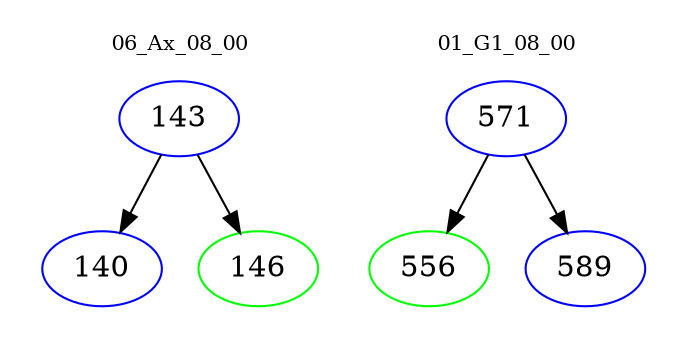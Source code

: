 digraph{
subgraph cluster_0 {
color = white
label = "06_Ax_08_00";
fontsize=10;
T0_143 [label="143", color="blue"]
T0_143 -> T0_140 [color="black"]
T0_140 [label="140", color="blue"]
T0_143 -> T0_146 [color="black"]
T0_146 [label="146", color="green"]
}
subgraph cluster_1 {
color = white
label = "01_G1_08_00";
fontsize=10;
T1_571 [label="571", color="blue"]
T1_571 -> T1_556 [color="black"]
T1_556 [label="556", color="green"]
T1_571 -> T1_589 [color="black"]
T1_589 [label="589", color="blue"]
}
}

